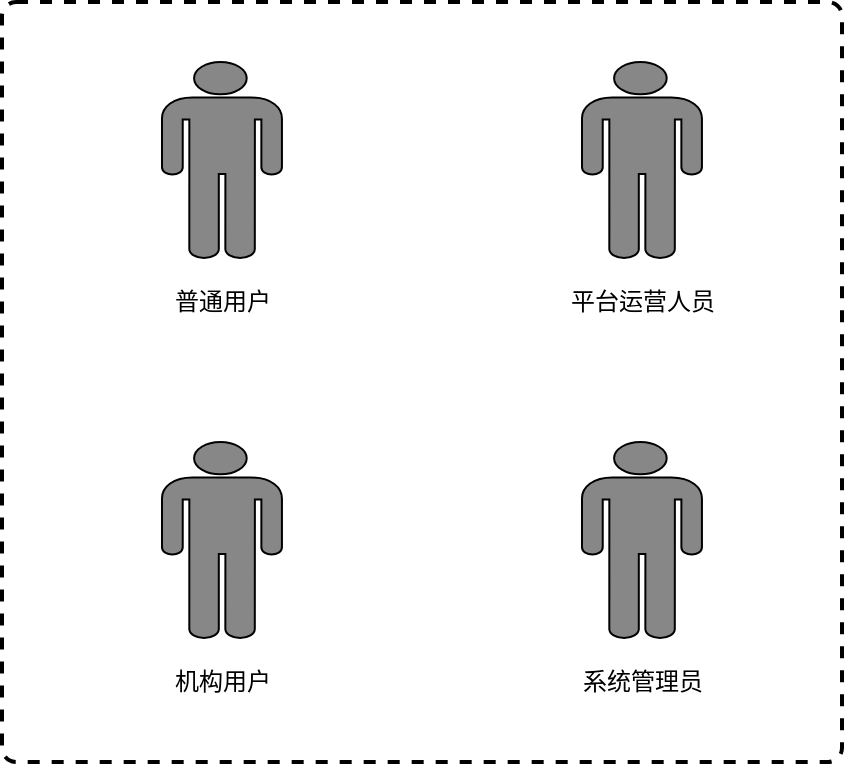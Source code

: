 <mxfile version="12.9.9" type="device"><diagram id="GjFrhV94MGhh4W4k_Ebg" name="第 1 页"><mxGraphModel dx="1086" dy="806" grid="1" gridSize="10" guides="1" tooltips="1" connect="1" arrows="1" fold="1" page="1" pageScale="1" pageWidth="827" pageHeight="1169" math="0" shadow="0"><root><mxCell id="0"/><mxCell id="1" parent="0"/><mxCell id="FtqE5cT3aD2Rgjt2aUcY-26" value="" style="rounded=1;whiteSpace=wrap;html=1;absoluteArcSize=1;arcSize=14;strokeWidth=2;dashed=1;" vertex="1" parent="1"><mxGeometry x="40" y="170" width="420" height="380" as="geometry"/></mxCell><mxCell id="FtqE5cT3aD2Rgjt2aUcY-27" value="" style="shape=mxgraph.signs.people.man_1;html=1;fillColor=#878787;strokeColor=#000000;verticalLabelPosition=bottom;verticalAlign=top;align=center;" vertex="1" parent="1"><mxGeometry x="120" y="200" width="60" height="98" as="geometry"/></mxCell><mxCell id="FtqE5cT3aD2Rgjt2aUcY-28" value="普通用户" style="text;html=1;align=center;verticalAlign=middle;resizable=0;points=[];autosize=1;" vertex="1" parent="1"><mxGeometry x="120" y="310" width="60" height="20" as="geometry"/></mxCell><mxCell id="FtqE5cT3aD2Rgjt2aUcY-29" value="" style="shape=mxgraph.signs.people.man_1;html=1;fillColor=#878787;strokeColor=#000000;verticalLabelPosition=bottom;verticalAlign=top;align=center;" vertex="1" parent="1"><mxGeometry x="330" y="200" width="60" height="98" as="geometry"/></mxCell><mxCell id="FtqE5cT3aD2Rgjt2aUcY-30" value="平台运营人员" style="text;html=1;align=center;verticalAlign=middle;resizable=0;points=[];autosize=1;" vertex="1" parent="1"><mxGeometry x="315" y="310" width="90" height="20" as="geometry"/></mxCell><mxCell id="FtqE5cT3aD2Rgjt2aUcY-31" value="" style="shape=mxgraph.signs.people.man_1;html=1;fillColor=#878787;strokeColor=#000000;verticalLabelPosition=bottom;verticalAlign=top;align=center;" vertex="1" parent="1"><mxGeometry x="120" y="390" width="60" height="98" as="geometry"/></mxCell><mxCell id="FtqE5cT3aD2Rgjt2aUcY-32" value="机构用户" style="text;html=1;align=center;verticalAlign=middle;resizable=0;points=[];autosize=1;" vertex="1" parent="1"><mxGeometry x="120" y="500" width="60" height="20" as="geometry"/></mxCell><mxCell id="FtqE5cT3aD2Rgjt2aUcY-33" value="" style="shape=mxgraph.signs.people.man_1;html=1;fillColor=#878787;strokeColor=#000000;verticalLabelPosition=bottom;verticalAlign=top;align=center;" vertex="1" parent="1"><mxGeometry x="330" y="390" width="60" height="98" as="geometry"/></mxCell><mxCell id="FtqE5cT3aD2Rgjt2aUcY-34" value="系统管理员" style="text;html=1;align=center;verticalAlign=middle;resizable=0;points=[];autosize=1;" vertex="1" parent="1"><mxGeometry x="320" y="500" width="80" height="20" as="geometry"/></mxCell></root></mxGraphModel></diagram></mxfile>